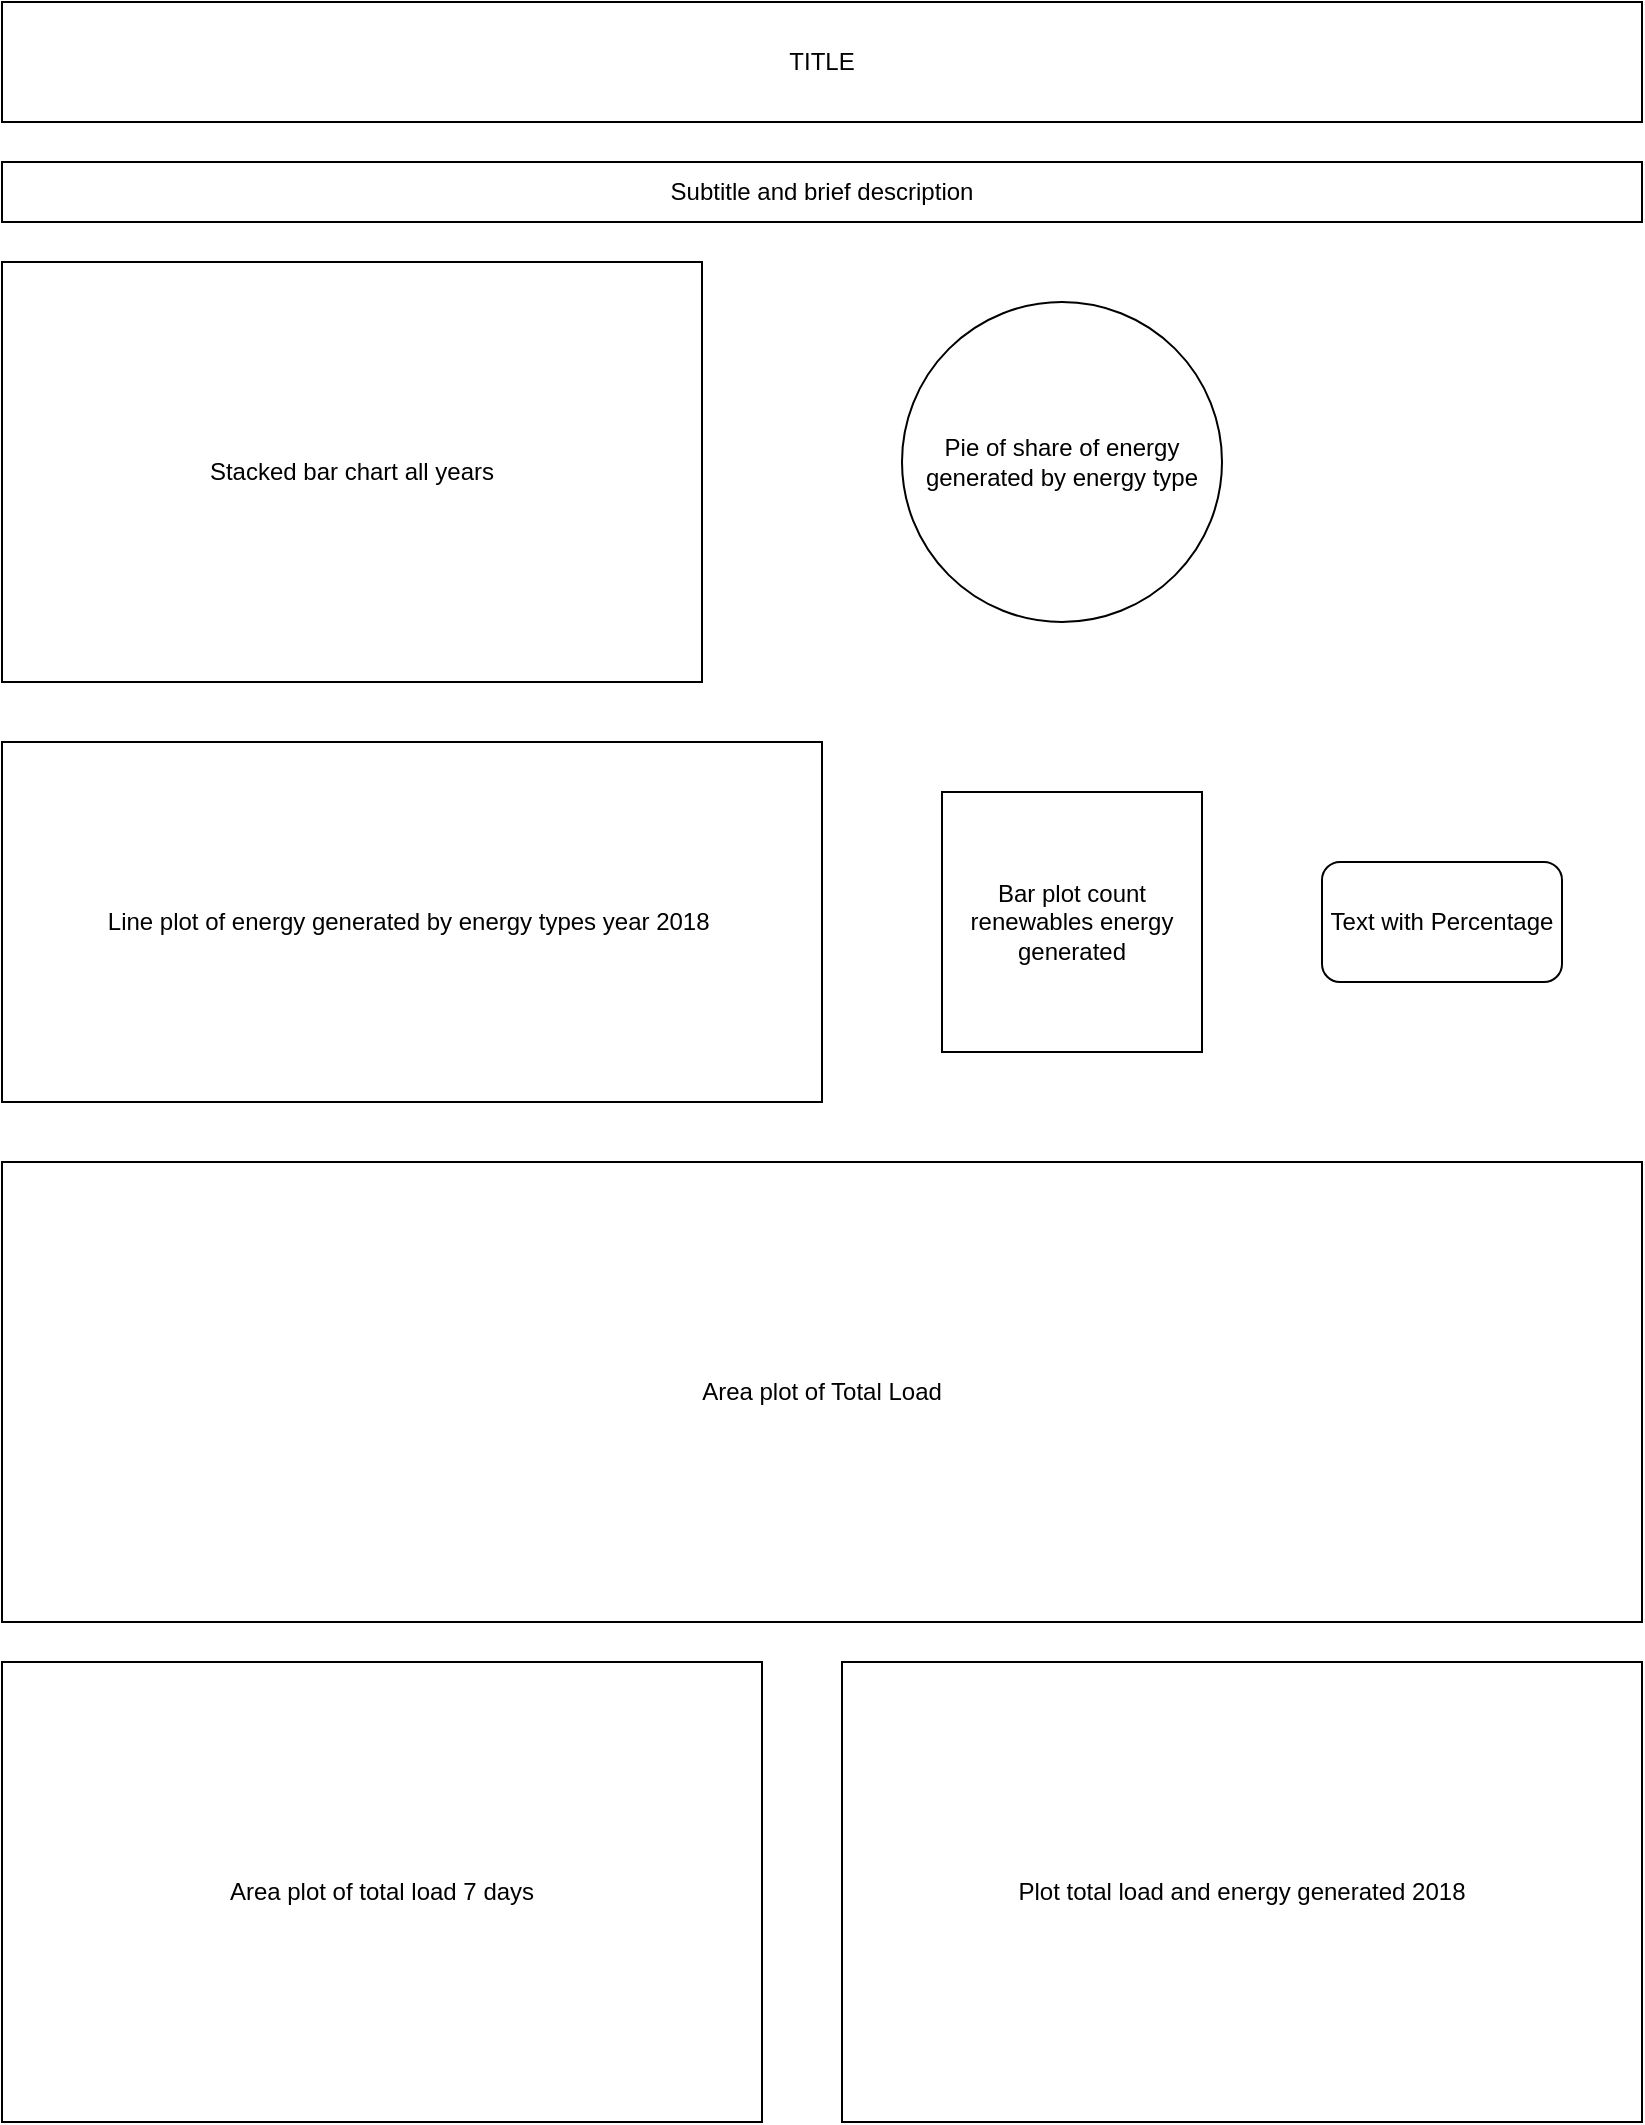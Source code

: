<mxfile version="22.0.3" type="device">
  <diagram name="Page-1" id="HWraGZDnl1Ku_iL6fcYU">
    <mxGraphModel dx="2552" dy="1212" grid="1" gridSize="10" guides="1" tooltips="1" connect="1" arrows="1" fold="1" page="1" pageScale="1" pageWidth="1100" pageHeight="850" math="0" shadow="0">
      <root>
        <mxCell id="0" />
        <mxCell id="1" parent="0" />
        <mxCell id="nUhA9gQIW-DroY11OrUE-1" value="TITLE" style="rounded=0;whiteSpace=wrap;html=1;" vertex="1" parent="1">
          <mxGeometry x="140" y="80" width="820" height="60" as="geometry" />
        </mxCell>
        <mxCell id="nUhA9gQIW-DroY11OrUE-2" value="Subtitle and brief description" style="rounded=0;whiteSpace=wrap;html=1;" vertex="1" parent="1">
          <mxGeometry x="140" y="160" width="820" height="30" as="geometry" />
        </mxCell>
        <mxCell id="nUhA9gQIW-DroY11OrUE-5" value="Stacked bar chart all years" style="rounded=0;whiteSpace=wrap;html=1;" vertex="1" parent="1">
          <mxGeometry x="140" y="210" width="350" height="210" as="geometry" />
        </mxCell>
        <mxCell id="nUhA9gQIW-DroY11OrUE-6" value="Pie of share of energy generated by energy type" style="ellipse;whiteSpace=wrap;html=1;aspect=fixed;" vertex="1" parent="1">
          <mxGeometry x="590" y="230" width="160" height="160" as="geometry" />
        </mxCell>
        <mxCell id="nUhA9gQIW-DroY11OrUE-7" value="Line plot of energy generated by energy types year 2018&amp;nbsp;" style="rounded=0;whiteSpace=wrap;html=1;" vertex="1" parent="1">
          <mxGeometry x="140" y="450" width="410" height="180" as="geometry" />
        </mxCell>
        <mxCell id="nUhA9gQIW-DroY11OrUE-8" value="Bar plot count renewables energy generated" style="whiteSpace=wrap;html=1;aspect=fixed;" vertex="1" parent="1">
          <mxGeometry x="610" y="475" width="130" height="130" as="geometry" />
        </mxCell>
        <mxCell id="nUhA9gQIW-DroY11OrUE-9" value="Text with Percentage" style="rounded=1;whiteSpace=wrap;html=1;" vertex="1" parent="1">
          <mxGeometry x="800" y="510" width="120" height="60" as="geometry" />
        </mxCell>
        <mxCell id="nUhA9gQIW-DroY11OrUE-10" value="Area plot of Total Load" style="rounded=0;whiteSpace=wrap;html=1;" vertex="1" parent="1">
          <mxGeometry x="140" y="660" width="820" height="230" as="geometry" />
        </mxCell>
        <mxCell id="nUhA9gQIW-DroY11OrUE-11" value="Area plot of total load 7 days" style="rounded=0;whiteSpace=wrap;html=1;" vertex="1" parent="1">
          <mxGeometry x="140" y="910" width="380" height="230" as="geometry" />
        </mxCell>
        <mxCell id="nUhA9gQIW-DroY11OrUE-12" value="Plot total load and energy generated 2018" style="rounded=0;whiteSpace=wrap;html=1;" vertex="1" parent="1">
          <mxGeometry x="560" y="910" width="400" height="230" as="geometry" />
        </mxCell>
      </root>
    </mxGraphModel>
  </diagram>
</mxfile>
